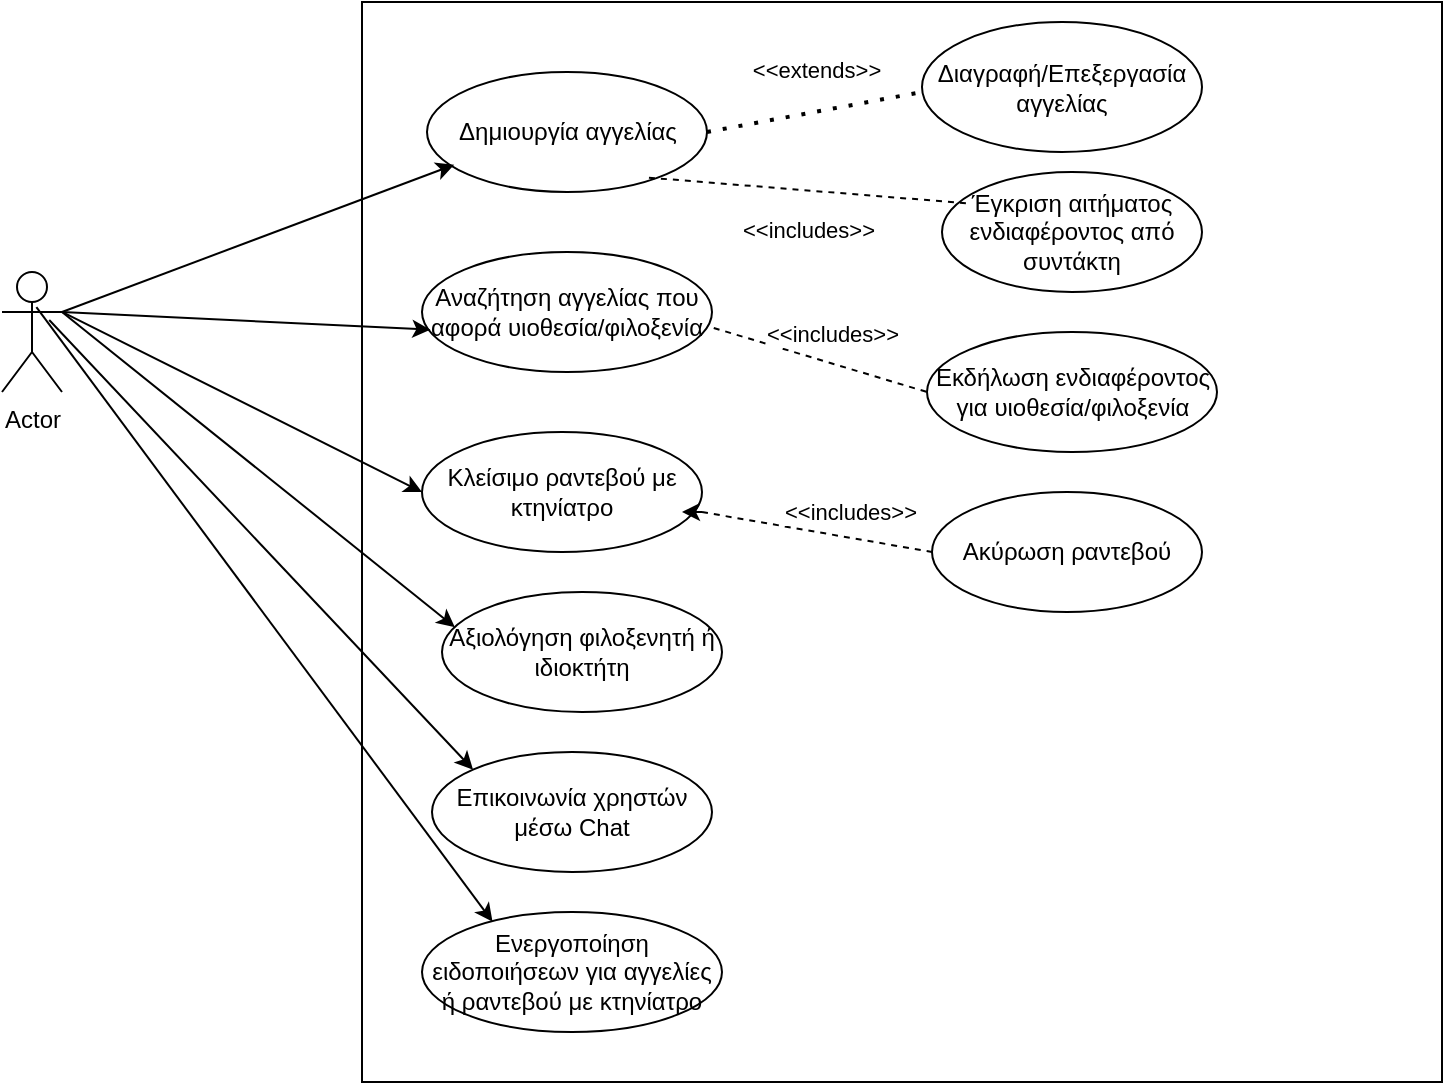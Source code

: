 <mxfile version="26.1.1">
  <diagram name="Σελίδα-1" id="lIohy4EHYM9q75Kc4FoR">
    <mxGraphModel dx="1050" dy="530" grid="1" gridSize="10" guides="1" tooltips="1" connect="1" arrows="1" fold="1" page="1" pageScale="1" pageWidth="827" pageHeight="1169" math="0" shadow="0">
      <root>
        <mxCell id="0" />
        <mxCell id="1" parent="0" />
        <mxCell id="DRwPdE6h5wgFF9VWpqze-1" value="Actor" style="shape=umlActor;verticalLabelPosition=bottom;verticalAlign=top;html=1;outlineConnect=0;" vertex="1" parent="1">
          <mxGeometry x="40" y="150" width="30" height="60" as="geometry" />
        </mxCell>
        <mxCell id="DRwPdE6h5wgFF9VWpqze-2" value="Δημιουργία αγγελίας" style="ellipse;whiteSpace=wrap;html=1;fillColor=none;" vertex="1" parent="1">
          <mxGeometry x="252.5" y="50" width="140" height="60" as="geometry" />
        </mxCell>
        <mxCell id="DRwPdE6h5wgFF9VWpqze-4" value="" style="endArrow=classic;html=1;rounded=0;exitX=1;exitY=0.333;exitDx=0;exitDy=0;exitPerimeter=0;entryX=0.097;entryY=0.773;entryDx=0;entryDy=0;entryPerimeter=0;" edge="1" parent="1" source="DRwPdE6h5wgFF9VWpqze-1" target="DRwPdE6h5wgFF9VWpqze-2">
          <mxGeometry width="50" height="50" relative="1" as="geometry">
            <mxPoint x="210" y="130" as="sourcePoint" />
            <mxPoint x="260" y="80" as="targetPoint" />
          </mxGeometry>
        </mxCell>
        <mxCell id="DRwPdE6h5wgFF9VWpqze-5" value="Διαγραφή/Επεξεργασία αγγελίας" style="ellipse;whiteSpace=wrap;html=1;fillColor=none;" vertex="1" parent="1">
          <mxGeometry x="500" y="25" width="140" height="65" as="geometry" />
        </mxCell>
        <mxCell id="DRwPdE6h5wgFF9VWpqze-7" value="&amp;lt;&amp;lt;extends&amp;gt;&amp;gt;" style="endArrow=none;dashed=1;html=1;dashPattern=1 3;strokeWidth=2;rounded=0;exitX=1;exitY=0.5;exitDx=0;exitDy=0;" edge="1" parent="1" source="DRwPdE6h5wgFF9VWpqze-2">
          <mxGeometry x="0.091" y="20" width="50" height="50" relative="1" as="geometry">
            <mxPoint x="450" y="110" as="sourcePoint" />
            <mxPoint x="500" y="60" as="targetPoint" />
            <mxPoint as="offset" />
          </mxGeometry>
        </mxCell>
        <mxCell id="DRwPdE6h5wgFF9VWpqze-8" value="Έγκριση αιτήματος ενδιαφέροντος από συντάκτη" style="ellipse;whiteSpace=wrap;html=1;fillColor=none;" vertex="1" parent="1">
          <mxGeometry x="510" y="100" width="130" height="60" as="geometry" />
        </mxCell>
        <mxCell id="DRwPdE6h5wgFF9VWpqze-9" value="&amp;lt;&amp;lt;includes&amp;gt;&amp;gt;" style="endArrow=none;dashed=1;html=1;rounded=0;entryX=0.789;entryY=0.88;entryDx=0;entryDy=0;entryPerimeter=0;exitX=0.092;exitY=0.26;exitDx=0;exitDy=0;exitPerimeter=0;" edge="1" parent="1" source="DRwPdE6h5wgFF9VWpqze-8" target="DRwPdE6h5wgFF9VWpqze-2">
          <mxGeometry x="-0.03" y="20" width="50" height="50" relative="1" as="geometry">
            <mxPoint x="520" y="110" as="sourcePoint" />
            <mxPoint x="220" y="40" as="targetPoint" />
            <Array as="points" />
            <mxPoint as="offset" />
          </mxGeometry>
        </mxCell>
        <mxCell id="DRwPdE6h5wgFF9VWpqze-10" value="Αναζήτηση αγγελίας που αφορά υιοθεσία/φιλοξενία" style="ellipse;whiteSpace=wrap;html=1;fillColor=none;" vertex="1" parent="1">
          <mxGeometry x="250" y="140" width="145" height="60" as="geometry" />
        </mxCell>
        <mxCell id="DRwPdE6h5wgFF9VWpqze-12" value="" style="endArrow=classic;html=1;rounded=0;exitX=1;exitY=0.333;exitDx=0;exitDy=0;exitPerimeter=0;entryX=0.029;entryY=0.647;entryDx=0;entryDy=0;entryPerimeter=0;" edge="1" parent="1" source="DRwPdE6h5wgFF9VWpqze-1" target="DRwPdE6h5wgFF9VWpqze-10">
          <mxGeometry width="50" height="50" relative="1" as="geometry">
            <mxPoint x="195" y="250" as="sourcePoint" />
            <mxPoint x="245" y="200" as="targetPoint" />
          </mxGeometry>
        </mxCell>
        <mxCell id="DRwPdE6h5wgFF9VWpqze-13" value="Εκδήλωση ενδιαφέροντος για υιοθεσία/φιλοξενία" style="ellipse;whiteSpace=wrap;html=1;fillColor=none;" vertex="1" parent="1">
          <mxGeometry x="502.5" y="180" width="145" height="60" as="geometry" />
        </mxCell>
        <mxCell id="DRwPdE6h5wgFF9VWpqze-17" value="&amp;lt;&amp;lt;includes&amp;gt;&amp;gt;" style="endArrow=none;dashed=1;html=1;rounded=0;entryX=0;entryY=0.5;entryDx=0;entryDy=0;exitX=1.006;exitY=0.633;exitDx=0;exitDy=0;exitPerimeter=0;" edge="1" parent="1" source="DRwPdE6h5wgFF9VWpqze-10" target="DRwPdE6h5wgFF9VWpqze-13">
          <mxGeometry x="0.032" y="14" width="50" height="50" relative="1" as="geometry">
            <mxPoint x="414" y="235" as="sourcePoint" />
            <mxPoint x="464" y="185" as="targetPoint" />
            <mxPoint as="offset" />
          </mxGeometry>
        </mxCell>
        <mxCell id="DRwPdE6h5wgFF9VWpqze-18" value="Κλείσιμο ραντεβού με κτηνίατρο" style="ellipse;whiteSpace=wrap;html=1;fillColor=none;" vertex="1" parent="1">
          <mxGeometry x="250" y="230" width="140" height="60" as="geometry" />
        </mxCell>
        <mxCell id="DRwPdE6h5wgFF9VWpqze-19" value="" style="endArrow=classic;html=1;rounded=0;entryX=0;entryY=0.5;entryDx=0;entryDy=0;exitX=1;exitY=0.333;exitDx=0;exitDy=0;exitPerimeter=0;" edge="1" parent="1" source="DRwPdE6h5wgFF9VWpqze-1" target="DRwPdE6h5wgFF9VWpqze-18">
          <mxGeometry width="50" height="50" relative="1" as="geometry">
            <mxPoint x="140" y="260" as="sourcePoint" />
            <mxPoint x="190" y="210" as="targetPoint" />
          </mxGeometry>
        </mxCell>
        <mxCell id="DRwPdE6h5wgFF9VWpqze-20" value="Ακύρωση ραντεβού" style="ellipse;whiteSpace=wrap;html=1;fillColor=none;" vertex="1" parent="1">
          <mxGeometry x="505" y="260" width="135" height="60" as="geometry" />
        </mxCell>
        <mxCell id="DRwPdE6h5wgFF9VWpqze-21" value="&amp;lt;&amp;lt;includes&amp;gt;&amp;gt;" style="endArrow=none;dashed=1;html=1;rounded=0;entryX=0;entryY=0.5;entryDx=0;entryDy=0;" edge="1" parent="1" target="DRwPdE6h5wgFF9VWpqze-20">
          <mxGeometry x="0.239" y="13" width="50" height="50" relative="1" as="geometry">
            <mxPoint x="390" y="270" as="sourcePoint" />
            <mxPoint x="440" y="260" as="targetPoint" />
            <mxPoint as="offset" />
          </mxGeometry>
        </mxCell>
        <mxCell id="DRwPdE6h5wgFF9VWpqze-24" style="edgeStyle=orthogonalEdgeStyle;rounded=0;orthogonalLoop=1;jettySize=auto;html=1;exitX=0.5;exitY=0;exitDx=0;exitDy=0;" edge="1" parent="1">
          <mxGeometry relative="1" as="geometry">
            <mxPoint x="380" y="270" as="targetPoint" />
            <mxPoint x="390" y="270" as="sourcePoint" />
          </mxGeometry>
        </mxCell>
        <mxCell id="DRwPdE6h5wgFF9VWpqze-23" value="" style="endArrow=classic;html=1;rounded=0;exitX=1;exitY=0.333;exitDx=0;exitDy=0;exitPerimeter=0;entryX=0.046;entryY=0.293;entryDx=0;entryDy=0;entryPerimeter=0;" edge="1" parent="1" source="DRwPdE6h5wgFF9VWpqze-1" target="DRwPdE6h5wgFF9VWpqze-25">
          <mxGeometry width="50" height="50" relative="1" as="geometry">
            <mxPoint x="120" y="350" as="sourcePoint" />
            <mxPoint x="294.205" y="351.983" as="targetPoint" />
          </mxGeometry>
        </mxCell>
        <mxCell id="DRwPdE6h5wgFF9VWpqze-25" value="Αξιολόγηση φιλοξενητή ή ιδιοκτήτη" style="ellipse;whiteSpace=wrap;html=1;fillColor=none;" vertex="1" parent="1">
          <mxGeometry x="260" y="310" width="140" height="60" as="geometry" />
        </mxCell>
        <mxCell id="DRwPdE6h5wgFF9VWpqze-26" value="Επικοινωνία χρηστών μέσω Chat" style="ellipse;whiteSpace=wrap;html=1;fillColor=none;" vertex="1" parent="1">
          <mxGeometry x="255" y="390" width="140" height="60" as="geometry" />
        </mxCell>
        <mxCell id="DRwPdE6h5wgFF9VWpqze-28" value="" style="endArrow=classic;html=1;rounded=0;entryX=0;entryY=0;entryDx=0;entryDy=0;exitX=0.787;exitY=0.4;exitDx=0;exitDy=0;exitPerimeter=0;" edge="1" parent="1" source="DRwPdE6h5wgFF9VWpqze-1" target="DRwPdE6h5wgFF9VWpqze-26">
          <mxGeometry width="50" height="50" relative="1" as="geometry">
            <mxPoint x="120" y="360" as="sourcePoint" />
            <mxPoint x="170" y="310" as="targetPoint" />
          </mxGeometry>
        </mxCell>
        <mxCell id="DRwPdE6h5wgFF9VWpqze-29" value="Ενεργοποίηση ειδοποιήσεων για αγγελίες ή ραντεβού με κτηνίατρο" style="ellipse;whiteSpace=wrap;html=1;fillColor=none;" vertex="1" parent="1">
          <mxGeometry x="250" y="470" width="150" height="60" as="geometry" />
        </mxCell>
        <mxCell id="DRwPdE6h5wgFF9VWpqze-30" value="" style="endArrow=classic;html=1;rounded=0;entryX=0.235;entryY=0.08;entryDx=0;entryDy=0;entryPerimeter=0;exitX=0.573;exitY=0.293;exitDx=0;exitDy=0;exitPerimeter=0;" edge="1" parent="1" source="DRwPdE6h5wgFF9VWpqze-1" target="DRwPdE6h5wgFF9VWpqze-29">
          <mxGeometry width="50" height="50" relative="1" as="geometry">
            <mxPoint x="120" y="410" as="sourcePoint" />
            <mxPoint x="170" y="360" as="targetPoint" />
          </mxGeometry>
        </mxCell>
        <mxCell id="DRwPdE6h5wgFF9VWpqze-33" value="" style="whiteSpace=wrap;html=1;aspect=fixed;fillColor=none;" vertex="1" parent="1">
          <mxGeometry x="220" y="15" width="540" height="540" as="geometry" />
        </mxCell>
      </root>
    </mxGraphModel>
  </diagram>
</mxfile>
